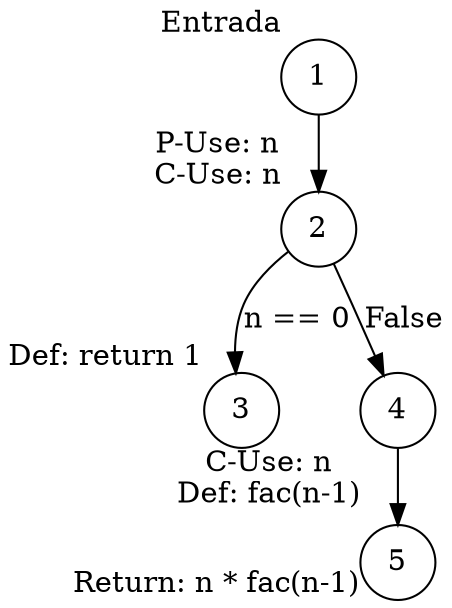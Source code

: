 digraph fac {
    rankdir=TB;
    node [shape=circle];
    
    1 [label="1", xlabel="Entrada"];
    2 [label="2", xlabel="P-Use: n\nC-Use: n"];
    3 [label="3", xlabel="Def: return 1"];
    4 [label="4", xlabel="C-Use: n\nDef: fac(n-1)"];
    5 [label="5", xlabel="Return: n * fac(n-1)"];
    
    1 -> 2;
    2 -> 3 [label="n == 0"];
    2 -> 4 [label="False"];
    4 -> 5;
}